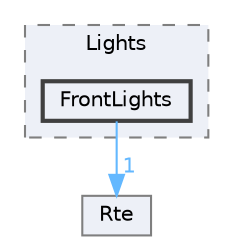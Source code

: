 digraph "Project/avProj/Asw/Lights/FrontLights"
{
 // LATEX_PDF_SIZE
  bgcolor="transparent";
  edge [fontname=Helvetica,fontsize=10,labelfontname=Helvetica,labelfontsize=10];
  node [fontname=Helvetica,fontsize=10,shape=box,height=0.2,width=0.4];
  compound=true
  subgraph clusterdir_006ef49f93da9adadf7fb9d7b3f7ba90 {
    graph [ bgcolor="#edf0f7", pencolor="grey50", label="Lights", fontname=Helvetica,fontsize=10 style="filled,dashed", URL="dir_006ef49f93da9adadf7fb9d7b3f7ba90.html",tooltip=""]
  dir_451eef6006c9195d9c24f41f87c50a62 [label="FrontLights", fillcolor="#edf0f7", color="grey25", style="filled,bold", URL="dir_451eef6006c9195d9c24f41f87c50a62.html",tooltip=""];
  }
  dir_44ac158177b38012ded29e0bce1ce711 [label="Rte", fillcolor="#edf0f7", color="grey50", style="filled", URL="dir_44ac158177b38012ded29e0bce1ce711.html",tooltip=""];
  dir_451eef6006c9195d9c24f41f87c50a62->dir_44ac158177b38012ded29e0bce1ce711 [headlabel="1", labeldistance=1.5 headhref="dir_000047_000082.html" color="steelblue1" fontcolor="steelblue1"];
}

